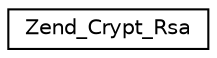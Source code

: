 digraph G
{
  edge [fontname="Helvetica",fontsize="10",labelfontname="Helvetica",labelfontsize="10"];
  node [fontname="Helvetica",fontsize="10",shape=record];
  rankdir="LR";
  Node1 [label="Zend_Crypt_Rsa",height=0.2,width=0.4,color="black", fillcolor="white", style="filled",URL="$class_zend___crypt___rsa.html"];
}
